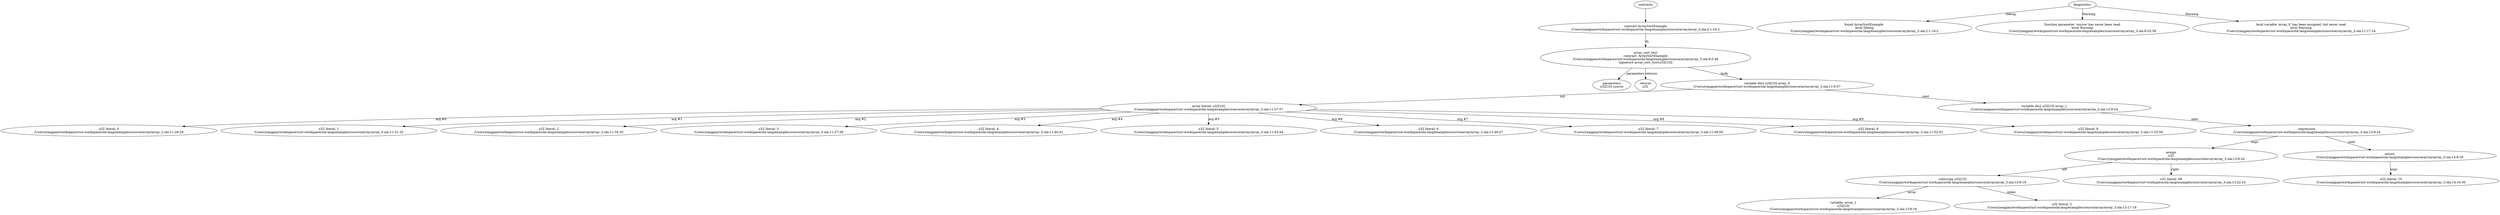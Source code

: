 strict digraph "/Users/yangpan/workspace/rust-workspace/ola-lang/examples/source/array/array_3.ola" {
	contract [label="contract ArraySortExample\n/Users/yangpan/workspace/rust-workspace/ola-lang/examples/source/array/array_3.ola:2:1-16:2"]
	array_sort_test [label="array_sort_test\ncontract: ArraySortExample\n/Users/yangpan/workspace/rust-workspace/ola-lang/examples/source/array/array_3.ola:9:5-48\nsignature array_sort_test(u32[10])"]
	parameters [label="parameters\nu32[10] source"]
	returns [label="returns\nu32 "]
	var_decl [label="variable decl u32[10] array_0\n/Users/yangpan/workspace/rust-workspace/ola-lang/examples/source/array/array_3.ola:11:9-57"]
	array_literal [label="array literal: u32[10]\n/Users/yangpan/workspace/rust-workspace/ola-lang/examples/source/array/array_3.ola:11:27-57"]
	number_literal [label="u32 literal: 0\n/Users/yangpan/workspace/rust-workspace/ola-lang/examples/source/array/array_3.ola:11:28-29"]
	number_literal_8 [label="u32 literal: 1\n/Users/yangpan/workspace/rust-workspace/ola-lang/examples/source/array/array_3.ola:11:31-32"]
	number_literal_9 [label="u32 literal: 2\n/Users/yangpan/workspace/rust-workspace/ola-lang/examples/source/array/array_3.ola:11:34-35"]
	number_literal_10 [label="u32 literal: 3\n/Users/yangpan/workspace/rust-workspace/ola-lang/examples/source/array/array_3.ola:11:37-38"]
	number_literal_11 [label="u32 literal: 4\n/Users/yangpan/workspace/rust-workspace/ola-lang/examples/source/array/array_3.ola:11:40-41"]
	number_literal_12 [label="u32 literal: 5\n/Users/yangpan/workspace/rust-workspace/ola-lang/examples/source/array/array_3.ola:11:43-44"]
	number_literal_13 [label="u32 literal: 6\n/Users/yangpan/workspace/rust-workspace/ola-lang/examples/source/array/array_3.ola:11:46-47"]
	number_literal_14 [label="u32 literal: 7\n/Users/yangpan/workspace/rust-workspace/ola-lang/examples/source/array/array_3.ola:11:49-50"]
	number_literal_15 [label="u32 literal: 8\n/Users/yangpan/workspace/rust-workspace/ola-lang/examples/source/array/array_3.ola:11:52-53"]
	number_literal_16 [label="u32 literal: 9\n/Users/yangpan/workspace/rust-workspace/ola-lang/examples/source/array/array_3.ola:11:55-56"]
	var_decl_17 [label="variable decl u32[10] array_1\n/Users/yangpan/workspace/rust-workspace/ola-lang/examples/source/array/array_3.ola:12:9-24"]
	expr [label="expression\n/Users/yangpan/workspace/rust-workspace/ola-lang/examples/source/array/array_3.ola:13:9-24"]
	assign [label="assign\nu32\n/Users/yangpan/workspace/rust-workspace/ola-lang/examples/source/array/array_3.ola:13:9-24"]
	subscript [label="subscript u32[10]\n/Users/yangpan/workspace/rust-workspace/ola-lang/examples/source/array/array_3.ola:13:9-19"]
	variable [label="variable: array_1\nu32[10]\n/Users/yangpan/workspace/rust-workspace/ola-lang/examples/source/array/array_3.ola:13:9-16"]
	number_literal_22 [label="u32 literal: 2\n/Users/yangpan/workspace/rust-workspace/ola-lang/examples/source/array/array_3.ola:13:17-18"]
	number_literal_23 [label="u32 literal: 99\n/Users/yangpan/workspace/rust-workspace/ola-lang/examples/source/array/array_3.ola:13:22-24"]
	return [label="return\n/Users/yangpan/workspace/rust-workspace/ola-lang/examples/source/array/array_3.ola:14:9-30"]
	number_literal_25 [label="u32 literal: 10\n/Users/yangpan/workspace/rust-workspace/ola-lang/examples/source/array/array_3.ola:14:16-30"]
	diagnostic [label="found ArraySortExample \nlevel Debug\n/Users/yangpan/workspace/rust-workspace/ola-lang/examples/source/array/array_3.ola:2:1-16:2"]
	diagnostic_28 [label="function parameter 'source' has never been read\nlevel Warning\n/Users/yangpan/workspace/rust-workspace/ola-lang/examples/source/array/array_3.ola:9:32-38"]
	diagnostic_29 [label="local variable 'array_0' has been assigned, but never read\nlevel Warning\n/Users/yangpan/workspace/rust-workspace/ola-lang/examples/source/array/array_3.ola:11:17-24"]
	contracts -> contract
	contract -> array_sort_test [label="fn"]
	array_sort_test -> parameters [label="parameters"]
	array_sort_test -> returns [label="returns"]
	array_sort_test -> var_decl [label="body"]
	var_decl -> array_literal [label="init"]
	array_literal -> number_literal [label="arg #0"]
	array_literal -> number_literal_8 [label="arg #1"]
	array_literal -> number_literal_9 [label="arg #2"]
	array_literal -> number_literal_10 [label="arg #3"]
	array_literal -> number_literal_11 [label="arg #4"]
	array_literal -> number_literal_12 [label="arg #5"]
	array_literal -> number_literal_13 [label="arg #6"]
	array_literal -> number_literal_14 [label="arg #7"]
	array_literal -> number_literal_15 [label="arg #8"]
	array_literal -> number_literal_16 [label="arg #9"]
	var_decl -> var_decl_17 [label="next"]
	var_decl_17 -> expr [label="next"]
	expr -> assign [label="expr"]
	assign -> subscript [label="left"]
	subscript -> variable [label="array"]
	subscript -> number_literal_22 [label="index"]
	assign -> number_literal_23 [label="right"]
	expr -> return [label="next"]
	return -> number_literal_25 [label="expr"]
	diagnostics -> diagnostic [label="Debug"]
	diagnostics -> diagnostic_28 [label="Warning"]
	diagnostics -> diagnostic_29 [label="Warning"]
}

